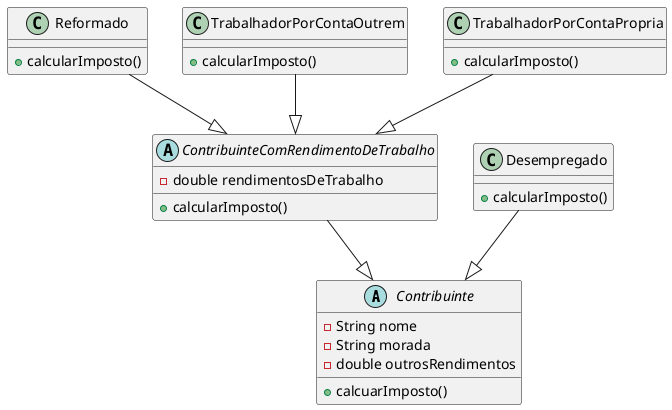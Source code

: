 @startuml

abstract class Contribuinte {
    - String nome
    - String morada
    - double outrosRendimentos
    + calcuarImposto()
}
abstract class ContribuinteComRendimentoDeTrabalho {
    -  double rendimentosDeTrabalho
    + calcularImposto()
}
class Reformado {
    + calcularImposto()
}
class TrabalhadorPorContaOutrem {
    + calcularImposto()
}
class TrabalhadorPorContaPropria {
    + calcularImposto()
}
class Desempregado {
    + calcularImposto()
}

ContribuinteComRendimentoDeTrabalho --|> Contribuinte
Reformado --|> ContribuinteComRendimentoDeTrabalho
TrabalhadorPorContaOutrem --|> ContribuinteComRendimentoDeTrabalho
TrabalhadorPorContaPropria --|> ContribuinteComRendimentoDeTrabalho
Desempregado --|> Contribuinte




@enduml